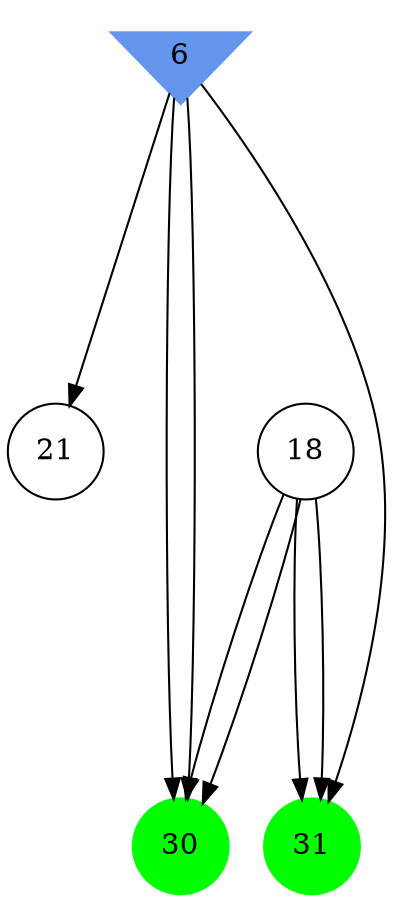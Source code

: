 digraph brain {
	ranksep=2.0;
	6 [shape=invtriangle,style=filled,color=cornflowerblue];
	18 [shape=circle,color=black];
	21 [shape=circle,color=black];
	30 [shape=circle,style=filled,color=green];
	31 [shape=circle,style=filled,color=green];
	6	->	21;
	6	->	30;
	6	->	31;
	6	->	30;
	18	->	31;
	18	->	30;
	18	->	31;
	18	->	30;
	{ rank=same; 6; }
	{ rank=same; 18; 21; }
	{ rank=same; 30; 31; }
}
